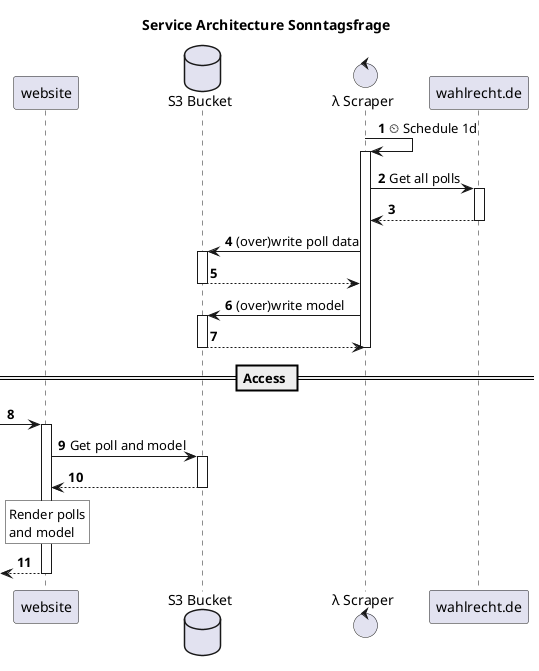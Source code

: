 @startuml service
title Service Architecture Sonntagsfrage

autoactivate on
autonumber 

participant website
database "S3 Bucket" as S3
control "λ Scraper" as scraper
participant "wahlrecht.de" as wahlrecht

scraper -> scraper: ⏲ Schedule 1d
scraper -> wahlrecht: Get all polls
return
scraper -> S3: (over)write poll data
return

scraper -> S3: (over)write model
return
deactivate scraper

== Access ==
[-> website
website -> S3: Get poll and model
return
rnote over website #white: Render polls\nand model
[<-- website



@enduml